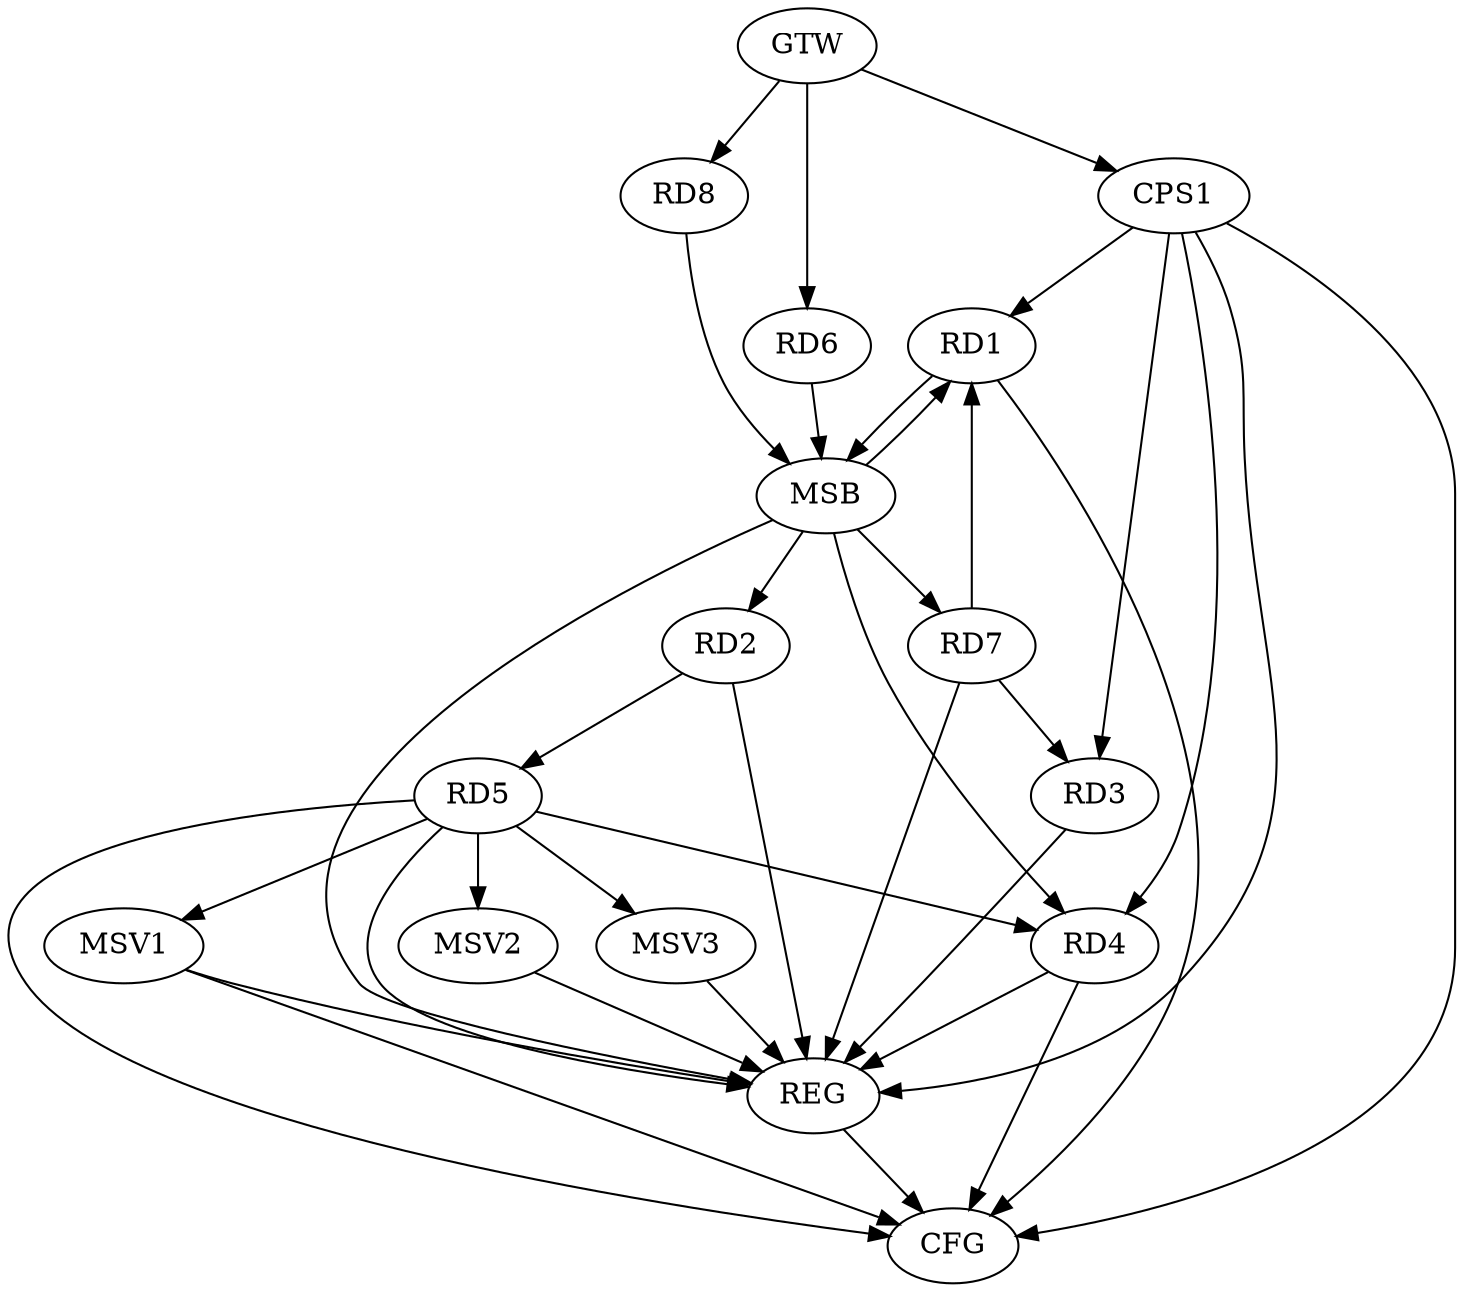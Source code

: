 strict digraph G {
  RD1 [ label="RD1" ];
  RD2 [ label="RD2" ];
  RD3 [ label="RD3" ];
  RD4 [ label="RD4" ];
  RD5 [ label="RD5" ];
  RD6 [ label="RD6" ];
  RD7 [ label="RD7" ];
  RD8 [ label="RD8" ];
  CPS1 [ label="CPS1" ];
  GTW [ label="GTW" ];
  REG [ label="REG" ];
  MSB [ label="MSB" ];
  CFG [ label="CFG" ];
  MSV1 [ label="MSV1" ];
  MSV2 [ label="MSV2" ];
  MSV3 [ label="MSV3" ];
  RD7 -> RD1;
  RD2 -> RD5;
  RD7 -> RD3;
  RD5 -> RD4;
  CPS1 -> RD1;
  CPS1 -> RD3;
  CPS1 -> RD4;
  GTW -> RD6;
  GTW -> RD8;
  GTW -> CPS1;
  RD2 -> REG;
  RD3 -> REG;
  RD4 -> REG;
  RD5 -> REG;
  RD7 -> REG;
  CPS1 -> REG;
  RD1 -> MSB;
  MSB -> REG;
  RD6 -> MSB;
  MSB -> RD1;
  RD8 -> MSB;
  MSB -> RD2;
  MSB -> RD4;
  MSB -> RD7;
  RD4 -> CFG;
  CPS1 -> CFG;
  RD5 -> CFG;
  RD1 -> CFG;
  REG -> CFG;
  RD5 -> MSV1;
  MSV1 -> REG;
  MSV1 -> CFG;
  RD5 -> MSV2;
  RD5 -> MSV3;
  MSV2 -> REG;
  MSV3 -> REG;
}
